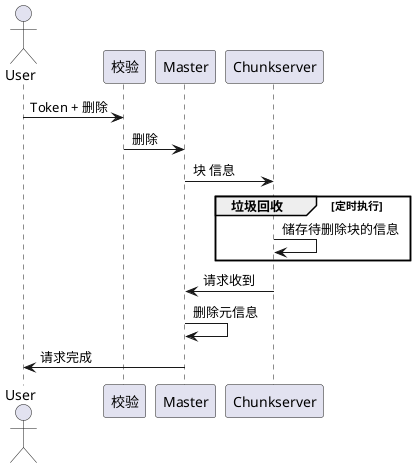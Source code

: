 @startuml "Delete"

actor "User" as user
participant "校验" as calibration
participant "Master" as master
participant "Chunkserver" as chunkserver

user -> calibration : Token + 删除
calibration -> master : 删除
master -> chunkserver : 块 信息
group 垃圾回收 [定时执行]
chunkserver -> chunkserver : 储存待删除块的信息

end
chunkserver -> master : 请求收到

master -> master : 删除元信息

master -> user : 请求完成

@enduml